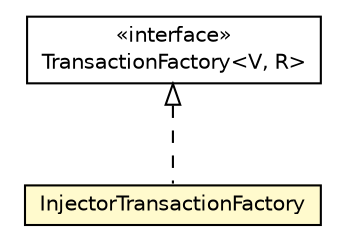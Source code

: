 #!/usr/local/bin/dot
#
# Class diagram 
# Generated by UMLGraph version 5.1 (http://www.umlgraph.org/)
#

digraph G {
	edge [fontname="Helvetica",fontsize=10,labelfontname="Helvetica",labelfontsize=10];
	node [fontname="Helvetica",fontsize=10,shape=plaintext];
	nodesep=0.25;
	ranksep=0.5;
	// org.androidtransfuse.processor.InjectorTransactionFactory
	c93983 [label=<<table title="org.androidtransfuse.processor.InjectorTransactionFactory" border="0" cellborder="1" cellspacing="0" cellpadding="2" port="p" bgcolor="lemonChiffon" href="./InjectorTransactionFactory.html">
		<tr><td><table border="0" cellspacing="0" cellpadding="1">
<tr><td align="center" balign="center"> InjectorTransactionFactory </td></tr>
		</table></td></tr>
		</table>>, fontname="Helvetica", fontcolor="black", fontsize=10.0];
	// org.androidtransfuse.processor.TransactionFactory<V, R>
	c93987 [label=<<table title="org.androidtransfuse.processor.TransactionFactory" border="0" cellborder="1" cellspacing="0" cellpadding="2" port="p" href="./TransactionFactory.html">
		<tr><td><table border="0" cellspacing="0" cellpadding="1">
<tr><td align="center" balign="center"> &#171;interface&#187; </td></tr>
<tr><td align="center" balign="center"> TransactionFactory&lt;V, R&gt; </td></tr>
		</table></td></tr>
		</table>>, fontname="Helvetica", fontcolor="black", fontsize=10.0];
	//org.androidtransfuse.processor.InjectorTransactionFactory implements org.androidtransfuse.processor.TransactionFactory<V, R>
	c93987:p -> c93983:p [dir=back,arrowtail=empty,style=dashed];
}

